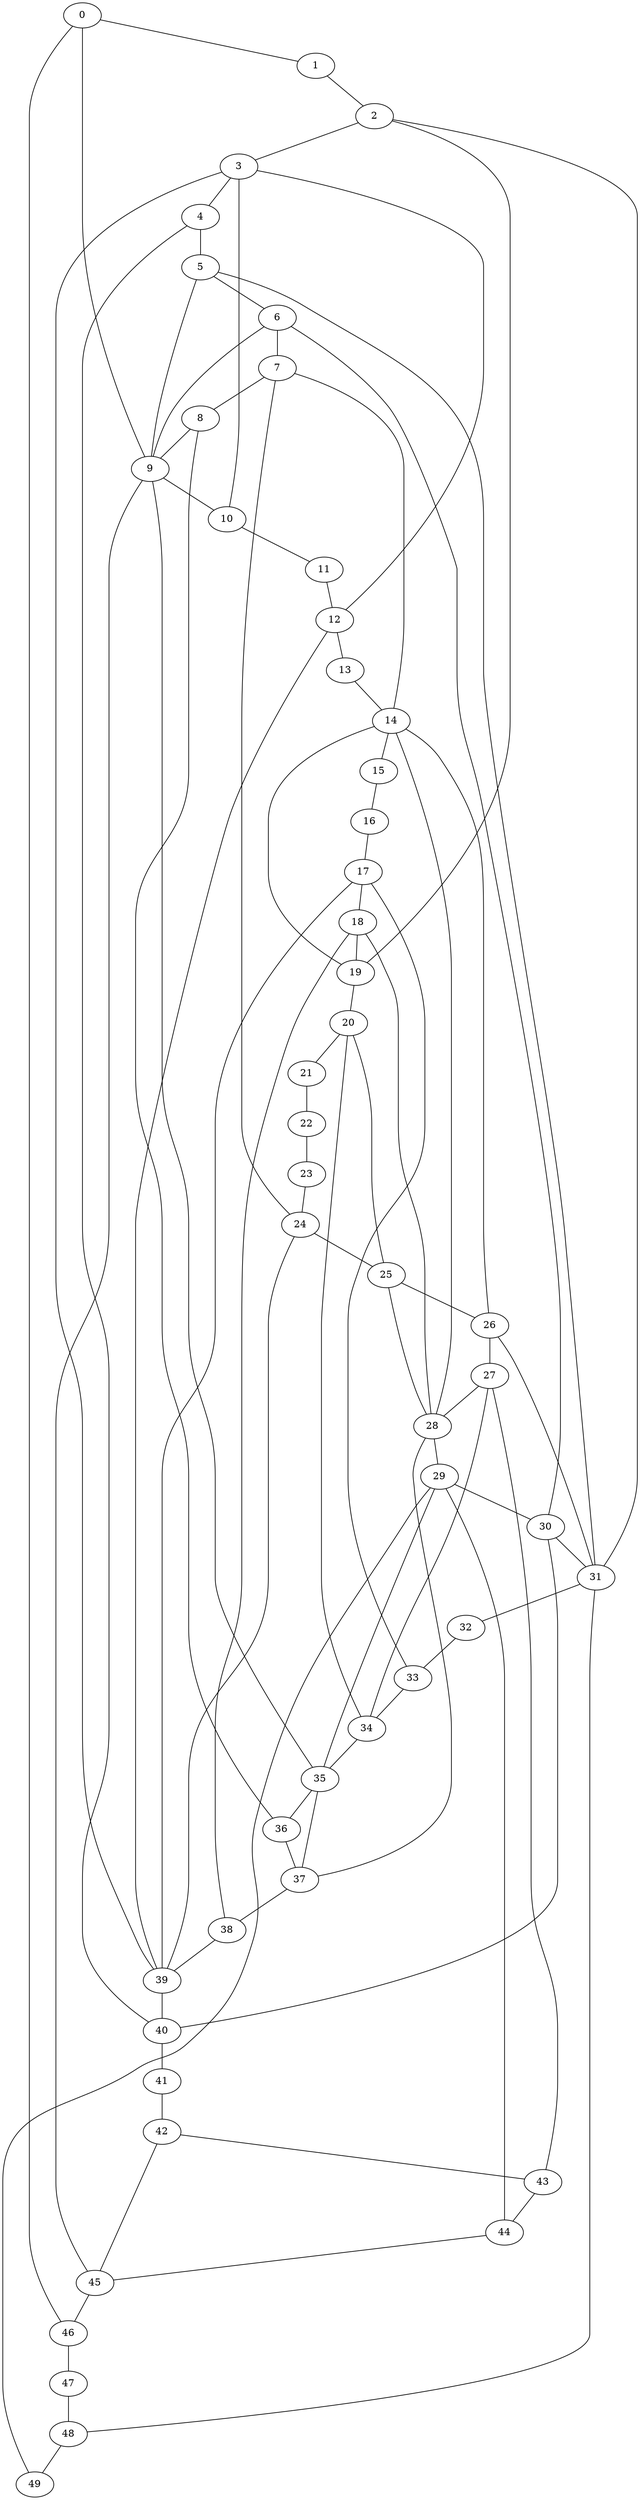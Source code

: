 
graph graphname {
    0 -- 1
0 -- 46
0 -- 9
1 -- 2
2 -- 3
2 -- 19
2 -- 31
3 -- 4
3 -- 10
3 -- 12
3 -- 39
4 -- 5
4 -- 40
5 -- 6
5 -- 31
5 -- 9
6 -- 7
6 -- 9
6 -- 30
7 -- 8
7 -- 24
7 -- 14
8 -- 9
8 -- 36
9 -- 10
9 -- 45
9 -- 35
10 -- 11
11 -- 12
12 -- 13
12 -- 39
13 -- 14
14 -- 15
14 -- 26
14 -- 28
14 -- 19
15 -- 16
16 -- 17
17 -- 18
17 -- 33
17 -- 39
18 -- 19
18 -- 38
18 -- 28
19 -- 20
20 -- 21
20 -- 25
20 -- 34
21 -- 22
22 -- 23
23 -- 24
24 -- 25
24 -- 39
25 -- 26
25 -- 28
26 -- 27
26 -- 31
27 -- 28
27 -- 43
27 -- 34
28 -- 29
28 -- 37
29 -- 30
29 -- 44
29 -- 35
29 -- 49
30 -- 31
30 -- 40
31 -- 32
31 -- 48
32 -- 33
33 -- 34
34 -- 35
35 -- 36
35 -- 37
36 -- 37
37 -- 38
38 -- 39
39 -- 40
40 -- 41
41 -- 42
42 -- 43
42 -- 45
43 -- 44
44 -- 45
45 -- 46
46 -- 47
47 -- 48
48 -- 49

}
